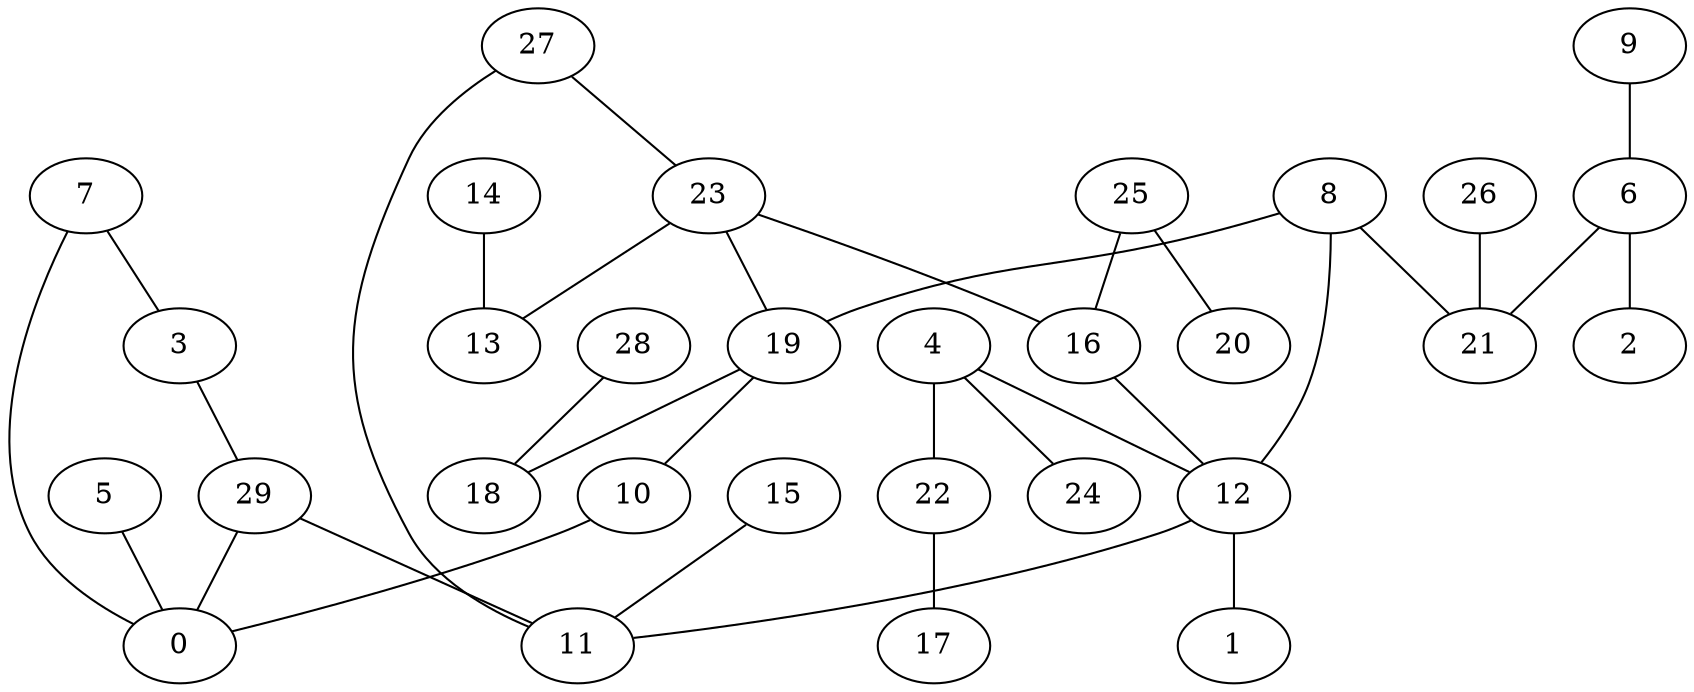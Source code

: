 digraph GG_graph {

subgraph G_graph {
edge [color = black]
"29" -> "0" [dir = none]
"15" -> "11" [dir = none]
"22" -> "17" [dir = none]
"9" -> "6" [dir = none]
"27" -> "23" [dir = none]
"19" -> "18" [dir = none]
"19" -> "10" [dir = none]
"23" -> "13" [dir = none]
"23" -> "16" [dir = none]
"4" -> "22" [dir = none]
"4" -> "24" [dir = none]
"4" -> "12" [dir = none]
"12" -> "11" [dir = none]
"12" -> "1" [dir = none]
"16" -> "12" [dir = none]
"6" -> "2" [dir = none]
"6" -> "21" [dir = none]
"8" -> "21" [dir = none]
"8" -> "12" [dir = none]
"8" -> "19" [dir = none]
"26" -> "21" [dir = none]
"14" -> "13" [dir = none]
"25" -> "20" [dir = none]
"25" -> "16" [dir = none]
"5" -> "0" [dir = none]
"10" -> "0" [dir = none]
"7" -> "3" [dir = none]
"7" -> "0" [dir = none]
"28" -> "18" [dir = none]
"27" -> "11" [dir = none]
"29" -> "11" [dir = none]
"3" -> "29" [dir = none]
"23" -> "19" [dir = none]
}

}
